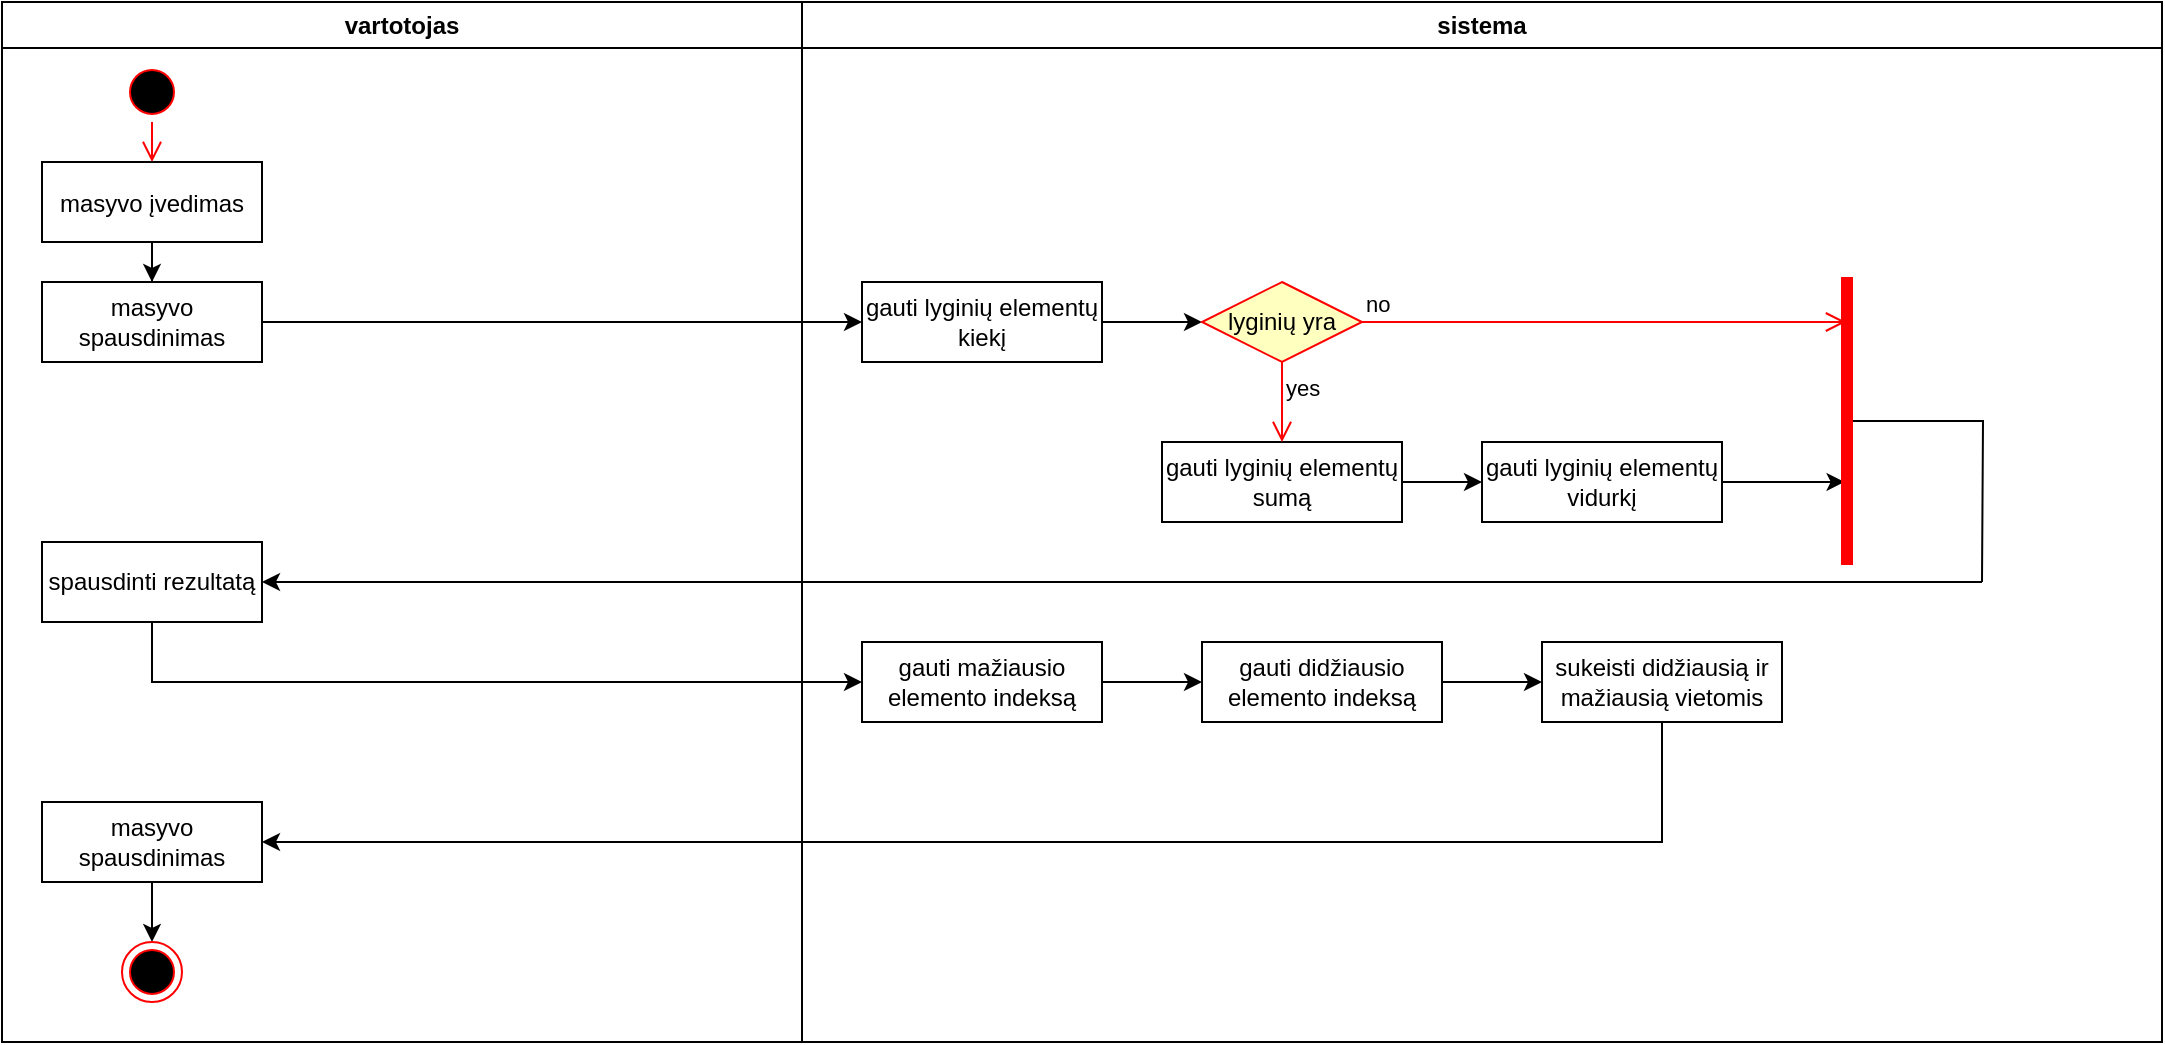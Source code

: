 <mxfile version="12.1.9" type="device" pages="1"><diagram name="Page-1" id="e7e014a7-5840-1c2e-5031-d8a46d1fe8dd"><mxGraphModel dx="1408" dy="777" grid="1" gridSize="10" guides="1" tooltips="1" connect="1" arrows="1" fold="1" page="1" pageScale="1" pageWidth="1169" pageHeight="826" background="#ffffff" math="0" shadow="0"><root><mxCell id="0"/><mxCell id="1" parent="0"/><mxCell id="3" value="vartotojas" style="swimlane;whiteSpace=wrap" parent="1" vertex="1"><mxGeometry x="40" y="40" width="400" height="520" as="geometry"/></mxCell><mxCell id="13" value="" style="ellipse;shape=startState;fillColor=#000000;strokeColor=#ff0000;" parent="3" vertex="1"><mxGeometry x="60" y="30" width="30" height="30" as="geometry"/></mxCell><mxCell id="14" value="" style="edgeStyle=elbowEdgeStyle;elbow=horizontal;verticalAlign=bottom;endArrow=open;endSize=8;strokeColor=#FF0000;endFill=1;rounded=0" parent="3" source="13" target="15" edge="1"><mxGeometry x="40" y="20" as="geometry"><mxPoint x="55" y="90" as="targetPoint"/></mxGeometry></mxCell><mxCell id="bub7x_5M5aln1iMWnjNJ-44" style="edgeStyle=orthogonalEdgeStyle;rounded=0;orthogonalLoop=1;jettySize=auto;html=1;" edge="1" parent="3" source="15" target="bub7x_5M5aln1iMWnjNJ-43"><mxGeometry relative="1" as="geometry"/></mxCell><mxCell id="15" value="masyvo įvedimas" style="" parent="3" vertex="1"><mxGeometry x="20" y="80" width="110" height="40" as="geometry"/></mxCell><mxCell id="bub7x_5M5aln1iMWnjNJ-43" value="masyvo spausdinimas" style="rounded=0;whiteSpace=wrap;html=1;" vertex="1" parent="3"><mxGeometry x="20" y="140" width="110" height="40" as="geometry"/></mxCell><mxCell id="bub7x_5M5aln1iMWnjNJ-55" value="spausdinti rezultatą" style="rounded=0;whiteSpace=wrap;html=1;" vertex="1" parent="3"><mxGeometry x="20" y="270" width="110" height="40" as="geometry"/></mxCell><mxCell id="bub7x_5M5aln1iMWnjNJ-70" style="edgeStyle=orthogonalEdgeStyle;rounded=0;orthogonalLoop=1;jettySize=auto;html=1;entryX=0.5;entryY=0;entryDx=0;entryDy=0;endArrow=classic;endFill=1;" edge="1" parent="3" source="bub7x_5M5aln1iMWnjNJ-68" target="38"><mxGeometry relative="1" as="geometry"/></mxCell><mxCell id="bub7x_5M5aln1iMWnjNJ-68" value="masyvo spausdinimas" style="rounded=0;whiteSpace=wrap;html=1;" vertex="1" parent="3"><mxGeometry x="20" y="400" width="110" height="40" as="geometry"/></mxCell><mxCell id="38" value="" style="ellipse;shape=endState;fillColor=#000000;strokeColor=#ff0000" parent="3" vertex="1"><mxGeometry x="60" y="470" width="30" height="30" as="geometry"/></mxCell><mxCell id="4" value="sistema" style="swimlane;whiteSpace=wrap;startSize=23;" parent="1" vertex="1"><mxGeometry x="440" y="40" width="680" height="520" as="geometry"/></mxCell><mxCell id="bub7x_5M5aln1iMWnjNJ-58" style="edgeStyle=orthogonalEdgeStyle;rounded=0;orthogonalLoop=1;jettySize=auto;html=1;endArrow=none;endFill=0;" edge="1" parent="4" source="34"><mxGeometry relative="1" as="geometry"><mxPoint x="590" y="290" as="targetPoint"/></mxGeometry></mxCell><mxCell id="bub7x_5M5aln1iMWnjNJ-51" style="edgeStyle=orthogonalEdgeStyle;rounded=0;orthogonalLoop=1;jettySize=auto;html=1;entryX=0;entryY=0.5;entryDx=0;entryDy=0;" edge="1" parent="4" source="bub7x_5M5aln1iMWnjNJ-42" target="bub7x_5M5aln1iMWnjNJ-48"><mxGeometry relative="1" as="geometry"/></mxCell><mxCell id="bub7x_5M5aln1iMWnjNJ-42" value="gauti lyginių elementų kiekį" style="rounded=0;whiteSpace=wrap;html=1;" vertex="1" parent="4"><mxGeometry x="30" y="140" width="120" height="40" as="geometry"/></mxCell><mxCell id="bub7x_5M5aln1iMWnjNJ-53" style="edgeStyle=orthogonalEdgeStyle;rounded=0;orthogonalLoop=1;jettySize=auto;html=1;" edge="1" parent="4" source="bub7x_5M5aln1iMWnjNJ-46" target="bub7x_5M5aln1iMWnjNJ-52"><mxGeometry relative="1" as="geometry"/></mxCell><mxCell id="bub7x_5M5aln1iMWnjNJ-46" value="gauti lyginių elementų sumą" style="rounded=0;whiteSpace=wrap;html=1;" vertex="1" parent="4"><mxGeometry x="180" y="220" width="120" height="40" as="geometry"/></mxCell><mxCell id="bub7x_5M5aln1iMWnjNJ-48" value="lyginių yra" style="rhombus;whiteSpace=wrap;html=1;fillColor=#ffffc0;strokeColor=#ff0000;" vertex="1" parent="4"><mxGeometry x="200" y="140" width="80" height="40" as="geometry"/></mxCell><mxCell id="bub7x_5M5aln1iMWnjNJ-49" value="no" style="edgeStyle=orthogonalEdgeStyle;html=1;align=left;verticalAlign=bottom;endArrow=open;endSize=8;strokeColor=#ff0000;" edge="1" source="bub7x_5M5aln1iMWnjNJ-48" parent="4"><mxGeometry x="-1" relative="1" as="geometry"><mxPoint x="522" y="160" as="targetPoint"/></mxGeometry></mxCell><mxCell id="bub7x_5M5aln1iMWnjNJ-50" value="yes" style="edgeStyle=orthogonalEdgeStyle;html=1;align=left;verticalAlign=top;endArrow=open;endSize=8;strokeColor=#ff0000;entryX=0.5;entryY=0;entryDx=0;entryDy=0;" edge="1" source="bub7x_5M5aln1iMWnjNJ-48" parent="4" target="bub7x_5M5aln1iMWnjNJ-46"><mxGeometry x="-1" relative="1" as="geometry"><mxPoint x="240" y="240" as="targetPoint"/></mxGeometry></mxCell><mxCell id="bub7x_5M5aln1iMWnjNJ-54" style="edgeStyle=orthogonalEdgeStyle;rounded=0;orthogonalLoop=1;jettySize=auto;html=1;entryX=0.257;entryY=0.713;entryDx=0;entryDy=0;entryPerimeter=0;" edge="1" parent="4" source="bub7x_5M5aln1iMWnjNJ-52" target="34"><mxGeometry relative="1" as="geometry"/></mxCell><mxCell id="bub7x_5M5aln1iMWnjNJ-52" value="gauti lyginių elementų vidurkį" style="rounded=0;whiteSpace=wrap;html=1;" vertex="1" parent="4"><mxGeometry x="340" y="220" width="120" height="40" as="geometry"/></mxCell><mxCell id="34" value="" style="whiteSpace=wrap;strokeColor=#FF0000;fillColor=#FF0000" parent="4" vertex="1"><mxGeometry x="520" y="138" width="5" height="143" as="geometry"/></mxCell><mxCell id="bub7x_5M5aln1iMWnjNJ-65" style="edgeStyle=orthogonalEdgeStyle;rounded=0;orthogonalLoop=1;jettySize=auto;html=1;entryX=0;entryY=0.5;entryDx=0;entryDy=0;endArrow=classic;endFill=1;" edge="1" parent="4" source="bub7x_5M5aln1iMWnjNJ-61" target="bub7x_5M5aln1iMWnjNJ-64"><mxGeometry relative="1" as="geometry"/></mxCell><mxCell id="bub7x_5M5aln1iMWnjNJ-61" value="gauti mažiausio elemento indeksą" style="rounded=0;whiteSpace=wrap;html=1;" vertex="1" parent="4"><mxGeometry x="30" y="320" width="120" height="40" as="geometry"/></mxCell><mxCell id="bub7x_5M5aln1iMWnjNJ-67" style="edgeStyle=orthogonalEdgeStyle;rounded=0;orthogonalLoop=1;jettySize=auto;html=1;entryX=0;entryY=0.5;entryDx=0;entryDy=0;endArrow=classic;endFill=1;" edge="1" parent="4" source="bub7x_5M5aln1iMWnjNJ-64" target="bub7x_5M5aln1iMWnjNJ-66"><mxGeometry relative="1" as="geometry"/></mxCell><mxCell id="bub7x_5M5aln1iMWnjNJ-64" value="gauti didžiausio elemento indeksą" style="rounded=0;whiteSpace=wrap;html=1;" vertex="1" parent="4"><mxGeometry x="200" y="320" width="120" height="40" as="geometry"/></mxCell><mxCell id="bub7x_5M5aln1iMWnjNJ-66" value="sukeisti didžiausią ir mažiausią vietomis" style="rounded=0;whiteSpace=wrap;html=1;" vertex="1" parent="4"><mxGeometry x="370" y="320" width="120" height="40" as="geometry"/></mxCell><mxCell id="bub7x_5M5aln1iMWnjNJ-45" style="edgeStyle=orthogonalEdgeStyle;rounded=0;orthogonalLoop=1;jettySize=auto;html=1;entryX=0;entryY=0.5;entryDx=0;entryDy=0;" edge="1" parent="1" source="bub7x_5M5aln1iMWnjNJ-43" target="bub7x_5M5aln1iMWnjNJ-42"><mxGeometry relative="1" as="geometry"/></mxCell><mxCell id="bub7x_5M5aln1iMWnjNJ-57" style="edgeStyle=orthogonalEdgeStyle;rounded=0;orthogonalLoop=1;jettySize=auto;html=1;entryX=1;entryY=0.5;entryDx=0;entryDy=0;" edge="1" parent="1" target="bub7x_5M5aln1iMWnjNJ-55"><mxGeometry relative="1" as="geometry"><mxPoint x="1040" y="360" as="targetPoint"/><mxPoint x="1030" y="330" as="sourcePoint"/><Array as="points"><mxPoint x="963" y="330"/></Array></mxGeometry></mxCell><mxCell id="bub7x_5M5aln1iMWnjNJ-63" style="edgeStyle=orthogonalEdgeStyle;rounded=0;orthogonalLoop=1;jettySize=auto;html=1;entryX=0;entryY=0.5;entryDx=0;entryDy=0;endArrow=classic;endFill=1;exitX=0.5;exitY=1;exitDx=0;exitDy=0;" edge="1" parent="1" source="bub7x_5M5aln1iMWnjNJ-55" target="bub7x_5M5aln1iMWnjNJ-61"><mxGeometry relative="1" as="geometry"/></mxCell><mxCell id="bub7x_5M5aln1iMWnjNJ-69" style="edgeStyle=orthogonalEdgeStyle;rounded=0;orthogonalLoop=1;jettySize=auto;html=1;entryX=1;entryY=0.5;entryDx=0;entryDy=0;endArrow=classic;endFill=1;exitX=0.5;exitY=1;exitDx=0;exitDy=0;" edge="1" parent="1" source="bub7x_5M5aln1iMWnjNJ-66" target="bub7x_5M5aln1iMWnjNJ-68"><mxGeometry relative="1" as="geometry"/></mxCell></root></mxGraphModel></diagram></mxfile>